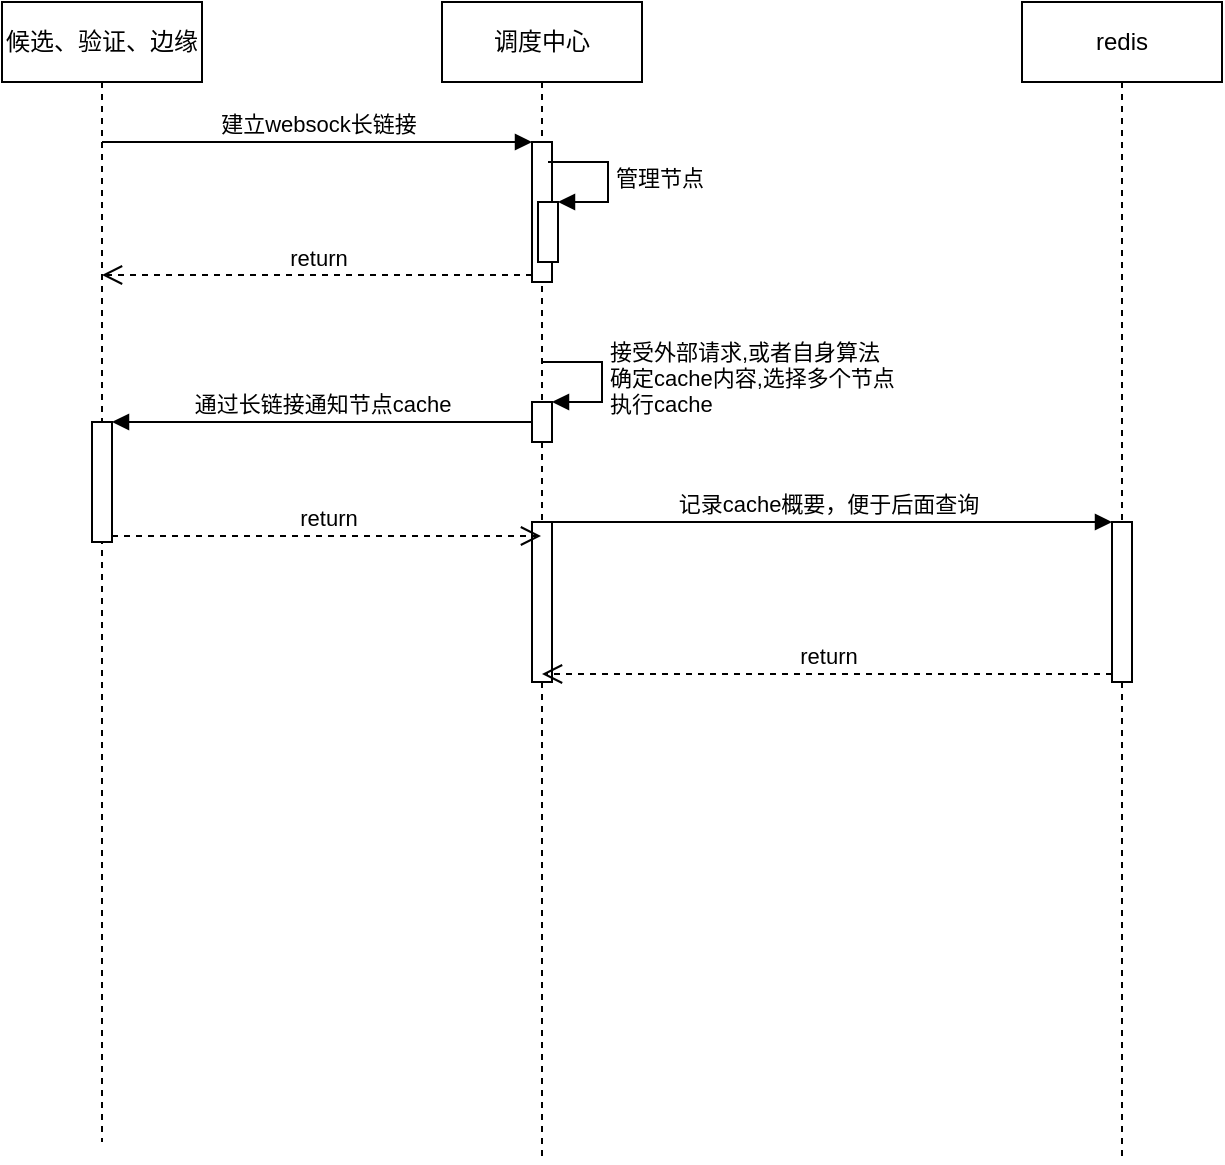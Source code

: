 <mxfile version="17.4.0" type="github"><diagram id="9uGcMIsL7QviX0Jsy7X2" name="Page-1"><mxGraphModel dx="1075" dy="419" grid="1" gridSize="10" guides="1" tooltips="1" connect="1" arrows="1" fold="1" page="1" pageScale="1" pageWidth="827" pageHeight="1169" math="0" shadow="0"><root><mxCell id="0"/><mxCell id="1" parent="0"/><mxCell id="SE3XXMa54VP1r6uWmuDn-3" value="调度中心" style="shape=umlLifeline;perimeter=lifelinePerimeter;whiteSpace=wrap;html=1;container=1;collapsible=0;recursiveResize=0;outlineConnect=0;" vertex="1" parent="1"><mxGeometry x="330" y="190" width="100" height="580" as="geometry"/></mxCell><mxCell id="SE3XXMa54VP1r6uWmuDn-6" value="" style="html=1;points=[];perimeter=orthogonalPerimeter;" vertex="1" parent="SE3XXMa54VP1r6uWmuDn-3"><mxGeometry x="45" y="70" width="10" height="70" as="geometry"/></mxCell><mxCell id="SE3XXMa54VP1r6uWmuDn-9" value="" style="html=1;points=[];perimeter=orthogonalPerimeter;" vertex="1" parent="SE3XXMa54VP1r6uWmuDn-3"><mxGeometry x="48" y="100" width="10" height="30" as="geometry"/></mxCell><mxCell id="SE3XXMa54VP1r6uWmuDn-10" value="管理节点" style="edgeStyle=orthogonalEdgeStyle;html=1;align=left;spacingLeft=2;endArrow=block;rounded=0;entryX=1;entryY=0;" edge="1" target="SE3XXMa54VP1r6uWmuDn-9" parent="SE3XXMa54VP1r6uWmuDn-3"><mxGeometry relative="1" as="geometry"><mxPoint x="53" y="80" as="sourcePoint"/><Array as="points"><mxPoint x="83" y="80"/></Array></mxGeometry></mxCell><mxCell id="SE3XXMa54VP1r6uWmuDn-11" value="" style="html=1;points=[];perimeter=orthogonalPerimeter;" vertex="1" parent="SE3XXMa54VP1r6uWmuDn-3"><mxGeometry x="45" y="200" width="10" height="20" as="geometry"/></mxCell><mxCell id="SE3XXMa54VP1r6uWmuDn-12" value="接受外部请求,或者自身算法&lt;br&gt;确定cache内容,选择多个节点&lt;br&gt;执行cache" style="edgeStyle=orthogonalEdgeStyle;html=1;align=left;spacingLeft=2;endArrow=block;rounded=0;entryX=1;entryY=0;" edge="1" target="SE3XXMa54VP1r6uWmuDn-11" parent="SE3XXMa54VP1r6uWmuDn-3"><mxGeometry relative="1" as="geometry"><mxPoint x="50" y="180" as="sourcePoint"/><Array as="points"><mxPoint x="80" y="180"/></Array></mxGeometry></mxCell><mxCell id="SE3XXMa54VP1r6uWmuDn-19" value="" style="html=1;points=[];perimeter=orthogonalPerimeter;" vertex="1" parent="SE3XXMa54VP1r6uWmuDn-3"><mxGeometry x="45" y="260" width="10" height="80" as="geometry"/></mxCell><mxCell id="SE3XXMa54VP1r6uWmuDn-4" value="redis" style="shape=umlLifeline;perimeter=lifelinePerimeter;whiteSpace=wrap;html=1;container=1;collapsible=0;recursiveResize=0;outlineConnect=0;" vertex="1" parent="1"><mxGeometry x="620" y="190" width="100" height="580" as="geometry"/></mxCell><mxCell id="SE3XXMa54VP1r6uWmuDn-16" value="" style="html=1;points=[];perimeter=orthogonalPerimeter;" vertex="1" parent="SE3XXMa54VP1r6uWmuDn-4"><mxGeometry x="45" y="260" width="10" height="80" as="geometry"/></mxCell><mxCell id="SE3XXMa54VP1r6uWmuDn-5" value="候选、验证、边缘" style="shape=umlLifeline;perimeter=lifelinePerimeter;whiteSpace=wrap;html=1;container=1;collapsible=0;recursiveResize=0;outlineConnect=0;" vertex="1" parent="1"><mxGeometry x="110" y="190" width="100" height="570" as="geometry"/></mxCell><mxCell id="SE3XXMa54VP1r6uWmuDn-13" value="" style="html=1;points=[];perimeter=orthogonalPerimeter;" vertex="1" parent="SE3XXMa54VP1r6uWmuDn-5"><mxGeometry x="45" y="210" width="10" height="60" as="geometry"/></mxCell><mxCell id="SE3XXMa54VP1r6uWmuDn-7" value="建立websock长链接" style="html=1;verticalAlign=bottom;endArrow=block;entryX=0;entryY=0;rounded=0;" edge="1" target="SE3XXMa54VP1r6uWmuDn-6" parent="1" source="SE3XXMa54VP1r6uWmuDn-5"><mxGeometry relative="1" as="geometry"><mxPoint x="300" y="260" as="sourcePoint"/></mxGeometry></mxCell><mxCell id="SE3XXMa54VP1r6uWmuDn-8" value="return" style="html=1;verticalAlign=bottom;endArrow=open;dashed=1;endSize=8;exitX=0;exitY=0.95;rounded=0;" edge="1" source="SE3XXMa54VP1r6uWmuDn-6" parent="1" target="SE3XXMa54VP1r6uWmuDn-5"><mxGeometry relative="1" as="geometry"><mxPoint x="300" y="336" as="targetPoint"/></mxGeometry></mxCell><mxCell id="SE3XXMa54VP1r6uWmuDn-14" value="通过长链接通知节点cache" style="html=1;verticalAlign=bottom;endArrow=block;entryX=1;entryY=0;rounded=0;" edge="1" target="SE3XXMa54VP1r6uWmuDn-13" parent="1" source="SE3XXMa54VP1r6uWmuDn-11"><mxGeometry relative="1" as="geometry"><mxPoint x="225" y="400" as="sourcePoint"/><mxPoint as="offset"/></mxGeometry></mxCell><mxCell id="SE3XXMa54VP1r6uWmuDn-15" value="return" style="html=1;verticalAlign=bottom;endArrow=open;dashed=1;endSize=8;exitX=1;exitY=0.95;rounded=0;" edge="1" source="SE3XXMa54VP1r6uWmuDn-13" parent="1" target="SE3XXMa54VP1r6uWmuDn-3"><mxGeometry relative="1" as="geometry"><mxPoint x="225" y="457" as="targetPoint"/></mxGeometry></mxCell><mxCell id="SE3XXMa54VP1r6uWmuDn-17" value="记录cache概要，便于后面查询" style="html=1;verticalAlign=bottom;endArrow=block;entryX=0;entryY=0;rounded=0;" edge="1" target="SE3XXMa54VP1r6uWmuDn-16" parent="1" source="SE3XXMa54VP1r6uWmuDn-3"><mxGeometry relative="1" as="geometry"><mxPoint x="595" y="450" as="sourcePoint"/></mxGeometry></mxCell><mxCell id="SE3XXMa54VP1r6uWmuDn-18" value="return" style="html=1;verticalAlign=bottom;endArrow=open;dashed=1;endSize=8;exitX=0;exitY=0.95;rounded=0;" edge="1" source="SE3XXMa54VP1r6uWmuDn-16" parent="1" target="SE3XXMa54VP1r6uWmuDn-3"><mxGeometry relative="1" as="geometry"><mxPoint x="595" y="526" as="targetPoint"/></mxGeometry></mxCell></root></mxGraphModel></diagram></mxfile>